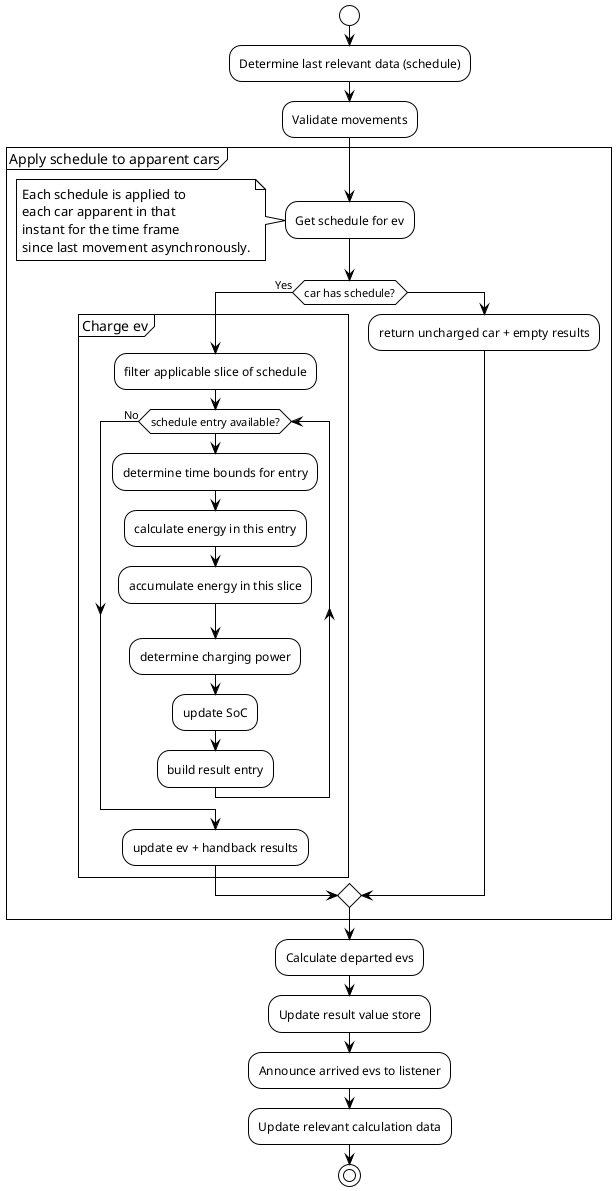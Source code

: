 @startuml
!theme plain

start
:Determine last relevant data (schedule);
:Validate movements;
partition "Apply schedule to apparent cars" {
    :Get schedule for ev;
    note left: Each schedule is applied to\neach car apparent in that\ninstant for the time frame\nsince last movement asynchronously.
    if (car has schedule?) then (Yes)
        partition "Charge ev" {
            :filter applicable slice of schedule;
            while (schedule entry available?)
                :determine time bounds for entry;
                :calculate energy in this entry;
                :accumulate energy in this slice;
                :determine charging power;
                :update SoC;
                :build result entry;
            endwhile (No)
            :update ev + handback results;
        }
    else
        :return uncharged car + empty results;
    endif
}
:Calculate departed evs;
:Update result value store;
:Announce arrived evs to listener;
:Update relevant calculation data;

stop

@enduml
